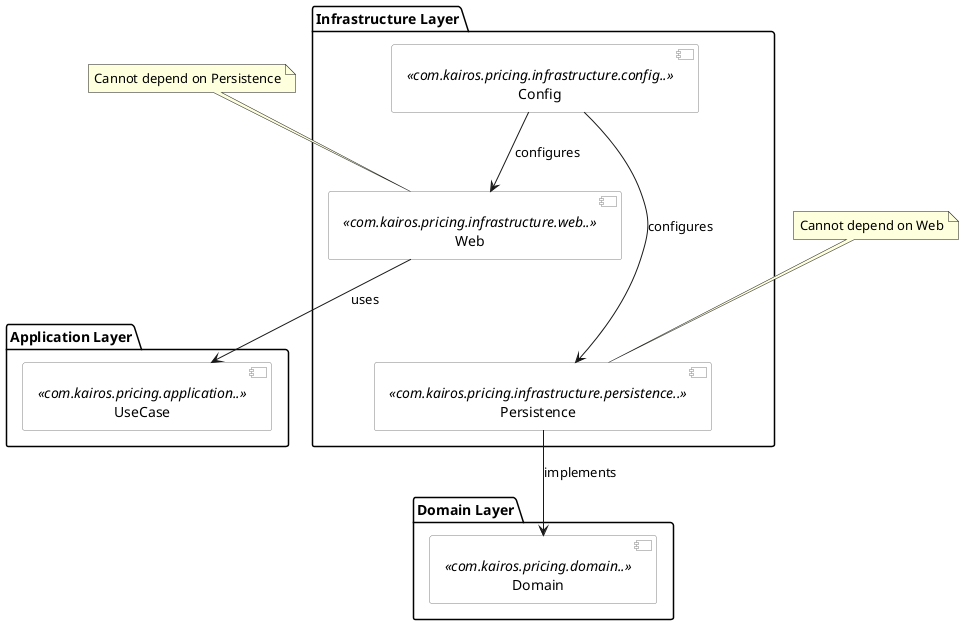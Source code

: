 @startuml
!define BOUNDARY_COLOR #grey

skinparam componentStyle uml2
skinparam component {
  BorderColor BOUNDARY_COLOR
  BackgroundColor #white
}

package "Infrastructure Layer" {
  [Web] <<com.kairos.pricing.infrastructure.web..>> as web
  [Persistence] <<com.kairos.pricing.infrastructure.persistence..>> as persistence
  [Config] <<com.kairos.pricing.infrastructure.config..>> as config
}

package "Application Layer" {
  [UseCase] <<com.kairos.pricing.application..>> as usecase
}

package "Domain Layer" {
  [Domain] <<com.kairos.pricing.domain..>> as domain
}

' Allowed dependencies
web --> usecase : uses
persistence --> domain : implements
config --> web : configures
config --> persistence : configures

' Forbidden dependencies (shown as hidden to document)
web -[hidden]-> persistence
persistence -[hidden]-> web

note top of web : Cannot depend on Persistence
note top of persistence : Cannot depend on Web
@enduml